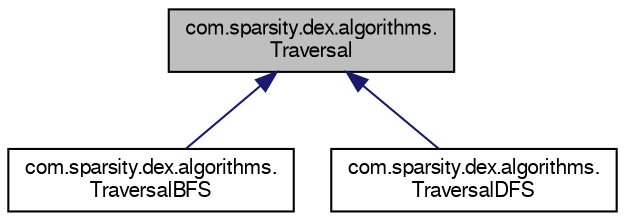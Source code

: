 digraph "com.sparsity.dex.algorithms.Traversal"
{
  edge [fontname="FreeSans",fontsize="10",labelfontname="FreeSans",labelfontsize="10"];
  node [fontname="FreeSans",fontsize="10",shape=record];
  Node1 [label="com.sparsity.dex.algorithms.\lTraversal",height=0.2,width=0.4,color="black", fillcolor="grey75", style="filled" fontcolor="black"];
  Node1 -> Node2 [dir="back",color="midnightblue",fontsize="10",style="solid",fontname="FreeSans"];
  Node2 [label="com.sparsity.dex.algorithms.\lTraversalBFS",height=0.2,width=0.4,color="black", fillcolor="white", style="filled",URL="$classcom_1_1sparsity_1_1dex_1_1algorithms_1_1TraversalBFS.html",tooltip="Breadth-First Search implementation of Traversal."];
  Node1 -> Node3 [dir="back",color="midnightblue",fontsize="10",style="solid",fontname="FreeSans"];
  Node3 [label="com.sparsity.dex.algorithms.\lTraversalDFS",height=0.2,width=0.4,color="black", fillcolor="white", style="filled",URL="$classcom_1_1sparsity_1_1dex_1_1algorithms_1_1TraversalDFS.html",tooltip="Depth-First Search (DFS) implementation of Traversal."];
}
